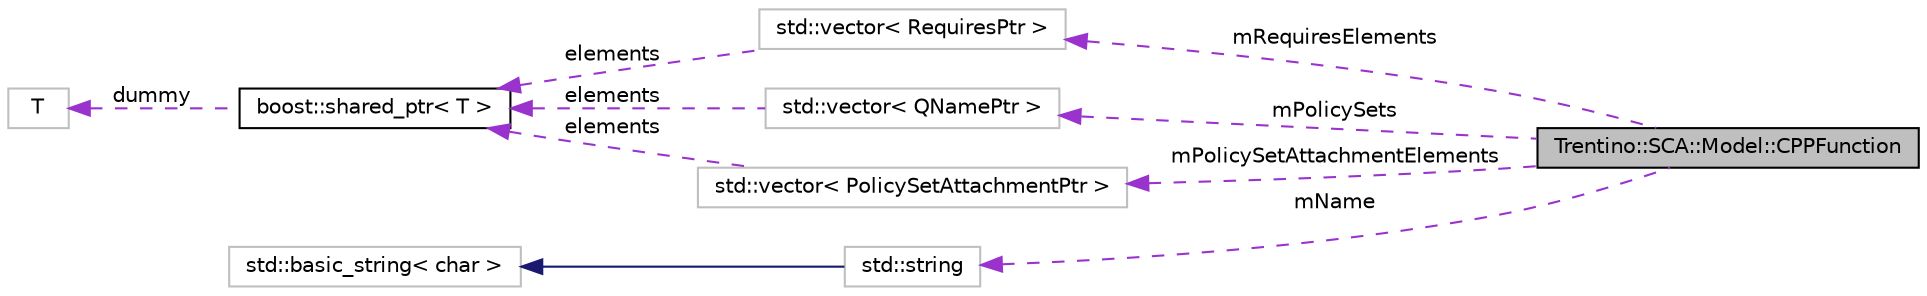 digraph G
{
  edge [fontname="Helvetica",fontsize="10",labelfontname="Helvetica",labelfontsize="10"];
  node [fontname="Helvetica",fontsize="10",shape=record];
  rankdir="LR";
  Node1 [label="Trentino::SCA::Model::CPPFunction",height=0.2,width=0.4,color="black", fillcolor="grey75", style="filled" fontcolor="black"];
  Node2 -> Node1 [dir="back",color="darkorchid3",fontsize="10",style="dashed",label=" mRequiresElements" ,fontname="Helvetica"];
  Node2 [label="std::vector\< RequiresPtr \>",height=0.2,width=0.4,color="grey75", fillcolor="white", style="filled"];
  Node3 -> Node2 [dir="back",color="darkorchid3",fontsize="10",style="dashed",label=" elements" ,fontname="Helvetica"];
  Node3 [label="boost::shared_ptr\< T \>",height=0.2,width=0.4,color="black", fillcolor="white", style="filled",URL="$classboost_1_1shared__ptr.html"];
  Node4 -> Node3 [dir="back",color="darkorchid3",fontsize="10",style="dashed",label=" dummy" ,fontname="Helvetica"];
  Node4 [label="T",height=0.2,width=0.4,color="grey75", fillcolor="white", style="filled"];
  Node5 -> Node1 [dir="back",color="darkorchid3",fontsize="10",style="dashed",label=" mName" ,fontname="Helvetica"];
  Node5 [label="std::string",height=0.2,width=0.4,color="grey75", fillcolor="white", style="filled",tooltip="STL class."];
  Node6 -> Node5 [dir="back",color="midnightblue",fontsize="10",style="solid",fontname="Helvetica"];
  Node6 [label="std::basic_string\< char \>",height=0.2,width=0.4,color="grey75", fillcolor="white", style="filled",tooltip="STL class."];
  Node7 -> Node1 [dir="back",color="darkorchid3",fontsize="10",style="dashed",label=" mPolicySets" ,fontname="Helvetica"];
  Node7 [label="std::vector\< QNamePtr \>",height=0.2,width=0.4,color="grey75", fillcolor="white", style="filled"];
  Node3 -> Node7 [dir="back",color="darkorchid3",fontsize="10",style="dashed",label=" elements" ,fontname="Helvetica"];
  Node8 -> Node1 [dir="back",color="darkorchid3",fontsize="10",style="dashed",label=" mPolicySetAttachmentElements" ,fontname="Helvetica"];
  Node8 [label="std::vector\< PolicySetAttachmentPtr \>",height=0.2,width=0.4,color="grey75", fillcolor="white", style="filled"];
  Node3 -> Node8 [dir="back",color="darkorchid3",fontsize="10",style="dashed",label=" elements" ,fontname="Helvetica"];
}
